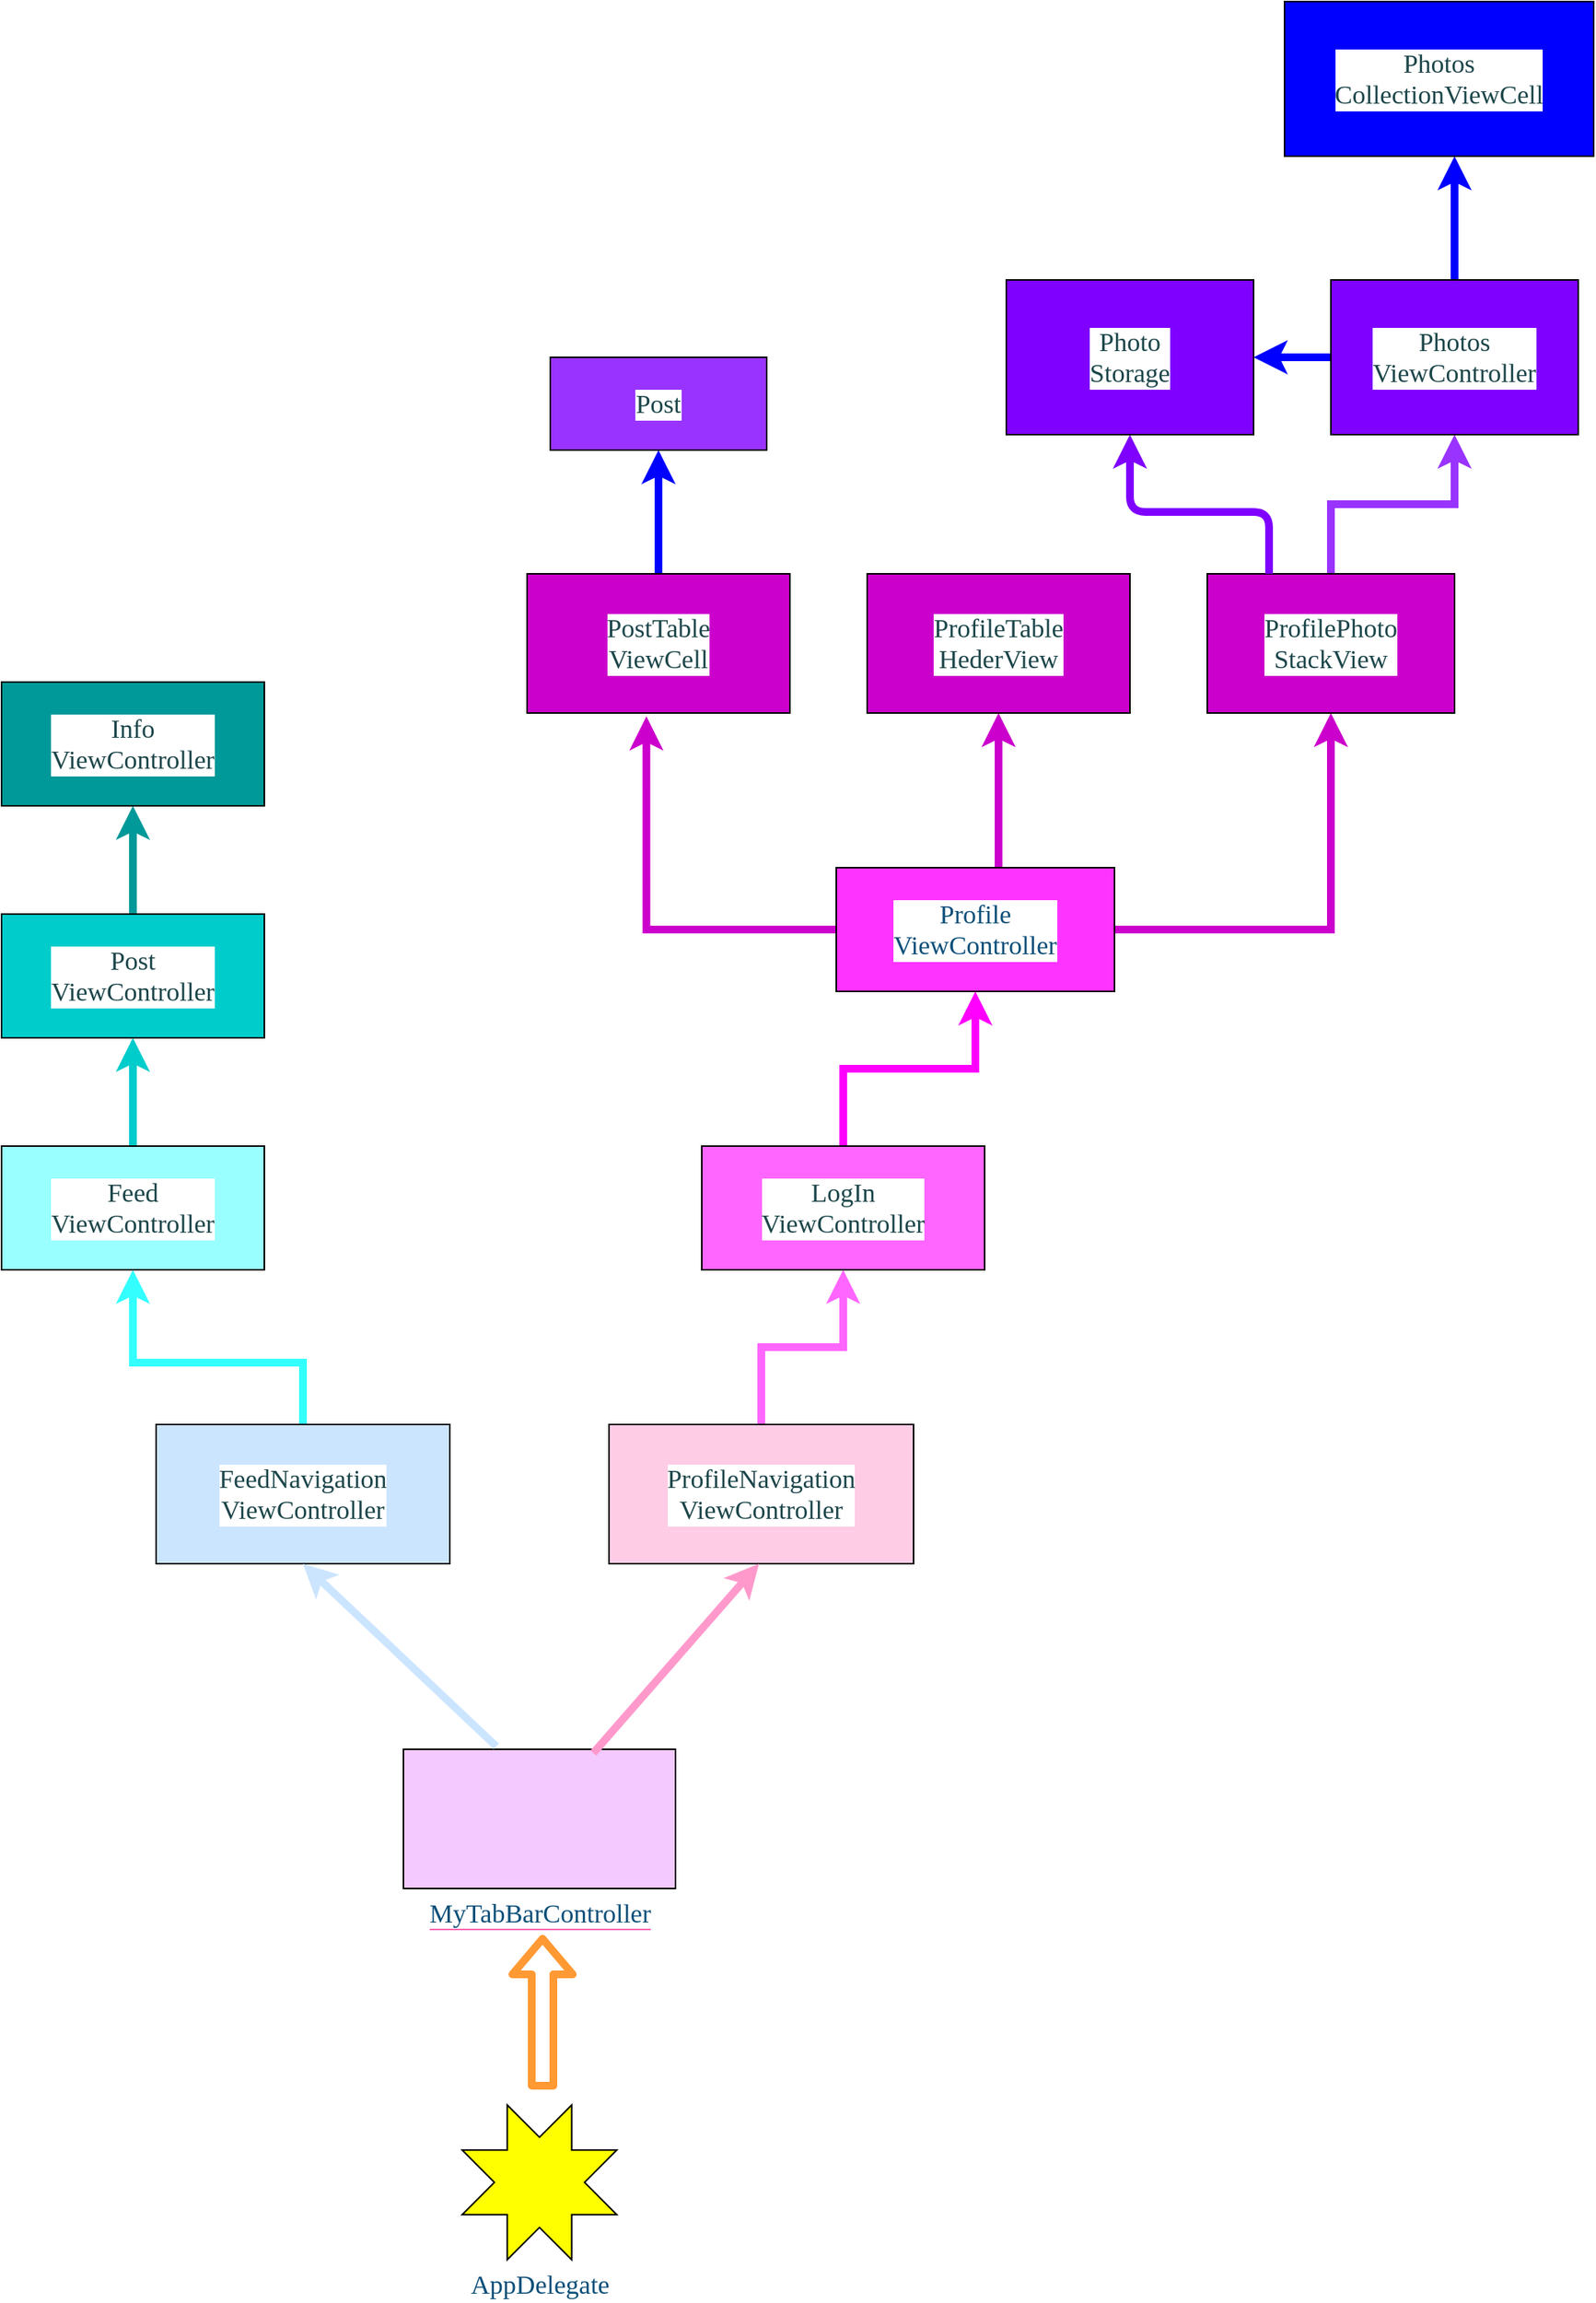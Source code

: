 <mxfile version="14.2.7" type="device"><diagram id="fyk3dpT253Hp2_UHXSo3" name="Page-1"><mxGraphModel dx="1320" dy="1059" grid="1" gridSize="10" guides="1" tooltips="1" connect="1" arrows="1" fold="1" page="1" pageScale="1" pageWidth="1169" pageHeight="1654" math="0" shadow="0"><root><mxCell id="0"/><mxCell id="1" parent="0"/><mxCell id="FFCe_5P1vn8OKbFixBM9-1" value="&lt;p class=&quot;p1&quot; style=&quot;margin: 0px; font-stretch: normal; font-size: 17px; line-height: normal; font-family: menlo; color: rgb(11, 79, 121);&quot;&gt;AppDelegate&lt;/p&gt;" style="verticalLabelPosition=bottom;verticalAlign=top;html=1;shape=mxgraph.basic.8_point_star;rotation=0;labelBackgroundColor=#ffffff;fillColor=#FFFF00;" vertex="1" parent="1"><mxGeometry x="428" y="1460" width="100" height="100" as="geometry"/></mxCell><mxCell id="FFCe_5P1vn8OKbFixBM9-2" value="&lt;meta charset=&quot;utf-8&quot;&gt;&lt;span style=&quot;color: rgb(11, 79, 121); font-family: menlo; font-size: 17px; font-style: normal; font-weight: 400; letter-spacing: normal; text-align: center; text-indent: 0px; text-transform: none; word-spacing: 0px; background-color: rgb(255, 255, 255); display: inline; float: none;&quot;&gt;MyTabBarController&lt;/span&gt;" style="verticalLabelPosition=bottom;verticalAlign=top;html=1;shape=mxgraph.basic.rect;fillColor2=none;strokeWidth=1;size=20;indent=5;labelBackgroundColor=#FF66B3;fillColor=#F3C9FF;" vertex="1" parent="1"><mxGeometry x="390" y="1230" width="176" height="90" as="geometry"/></mxCell><mxCell id="FFCe_5P1vn8OKbFixBM9-15" value="" style="edgeStyle=orthogonalEdgeStyle;rounded=0;orthogonalLoop=1;jettySize=auto;html=1;strokeWidth=5;strokeColor=#33FFFF;entryX=0.5;entryY=1;entryDx=0;entryDy=0;" edge="1" parent="1" source="FFCe_5P1vn8OKbFixBM9-5" target="FFCe_5P1vn8OKbFixBM9-12"><mxGeometry relative="1" as="geometry"><Array as="points"><mxPoint x="325" y="980"/><mxPoint x="215" y="980"/></Array></mxGeometry></mxCell><mxCell id="FFCe_5P1vn8OKbFixBM9-5" value="&lt;p class=&quot;p1&quot; style=&quot;margin: 0px ; font-stretch: normal ; font-size: 17px ; line-height: normal ; font-family: &amp;#34;menlo&amp;#34; ; color: rgb(28 , 70 , 74) ; background-color: rgb(255 , 255 , 255)&quot;&gt;FeedNavigation&lt;/p&gt;&lt;p class=&quot;p1&quot; style=&quot;margin: 0px ; font-stretch: normal ; font-size: 17px ; line-height: normal ; font-family: &amp;#34;menlo&amp;#34; ; color: rgb(28 , 70 , 74) ; background-color: rgb(255 , 255 , 255)&quot;&gt;ViewController&lt;/p&gt;" style="rounded=0;whiteSpace=wrap;html=1;labelBackgroundColor=#FF66B3;fillColor=#CCE5FF;" vertex="1" parent="1"><mxGeometry x="230" y="1020" width="190" height="90" as="geometry"/></mxCell><mxCell id="FFCe_5P1vn8OKbFixBM9-16" value="" style="edgeStyle=orthogonalEdgeStyle;rounded=0;orthogonalLoop=1;jettySize=auto;html=1;strokeWidth=5;strokeColor=#FF66FF;" edge="1" parent="1" source="FFCe_5P1vn8OKbFixBM9-7" target="FFCe_5P1vn8OKbFixBM9-14"><mxGeometry relative="1" as="geometry"/></mxCell><mxCell id="FFCe_5P1vn8OKbFixBM9-7" value="&lt;p class=&quot;p1&quot; style=&quot;margin: 0px ; font-stretch: normal ; font-size: 17px ; line-height: normal ; font-family: &amp;#34;menlo&amp;#34; ; color: rgb(28 , 70 , 74) ; background-color: rgb(255 , 255 , 255)&quot;&gt;ProfileNavigation&lt;/p&gt;&lt;p class=&quot;p1&quot; style=&quot;margin: 0px ; font-stretch: normal ; font-size: 17px ; line-height: normal ; font-family: &amp;#34;menlo&amp;#34; ; color: rgb(28 , 70 , 74) ; background-color: rgb(255 , 255 , 255)&quot;&gt;ViewController&lt;/p&gt;" style="rounded=0;whiteSpace=wrap;html=1;labelBackgroundColor=#FF66B3;fillColor=#FFCCE6;" vertex="1" parent="1"><mxGeometry x="523" y="1020" width="197" height="90" as="geometry"/></mxCell><mxCell id="FFCe_5P1vn8OKbFixBM9-8" value="" style="endArrow=classic;html=1;strokeColor=#FF99CC;strokeWidth=5;exitX=0.698;exitY=0.027;exitDx=0;exitDy=0;exitPerimeter=0;" edge="1" parent="1" source="FFCe_5P1vn8OKbFixBM9-2"><mxGeometry width="50" height="50" relative="1" as="geometry"><mxPoint x="590" y="1190" as="sourcePoint"/><mxPoint x="620" y="1110" as="targetPoint"/><Array as="points"/></mxGeometry></mxCell><mxCell id="FFCe_5P1vn8OKbFixBM9-9" value="" style="endArrow=classic;html=1;strokeWidth=5;strokeColor=#CCE5FF;entryX=0.5;entryY=1;entryDx=0;entryDy=0;exitX=0.341;exitY=-0.021;exitDx=0;exitDy=0;exitPerimeter=0;" edge="1" parent="1" source="FFCe_5P1vn8OKbFixBM9-2" target="FFCe_5P1vn8OKbFixBM9-5"><mxGeometry width="50" height="50" relative="1" as="geometry"><mxPoint x="400" y="1220" as="sourcePoint"/><mxPoint x="370" y="1140" as="targetPoint"/></mxGeometry></mxCell><mxCell id="FFCe_5P1vn8OKbFixBM9-40" value="" style="edgeStyle=orthogonalEdgeStyle;rounded=0;orthogonalLoop=1;jettySize=auto;html=1;strokeWidth=5;strokeColor=#00CCCC;" edge="1" parent="1" source="FFCe_5P1vn8OKbFixBM9-12" target="FFCe_5P1vn8OKbFixBM9-39"><mxGeometry relative="1" as="geometry"/></mxCell><mxCell id="FFCe_5P1vn8OKbFixBM9-12" value="&lt;p class=&quot;p1&quot; style=&quot;margin: 0px ; font-stretch: normal ; font-size: 17px ; line-height: normal ; font-family: &amp;#34;menlo&amp;#34; ; color: rgb(28 , 70 , 74) ; background-color: rgb(255 , 255 , 255)&quot;&gt;Feed&lt;/p&gt;&lt;p class=&quot;p1&quot; style=&quot;margin: 0px ; font-stretch: normal ; font-size: 17px ; line-height: normal ; font-family: &amp;#34;menlo&amp;#34; ; color: rgb(28 , 70 , 74) ; background-color: rgb(255 , 255 , 255)&quot;&gt;ViewController&lt;/p&gt;" style="rounded=0;whiteSpace=wrap;html=1;labelBackgroundColor=#FF66B3;fillColor=#99FFFF;" vertex="1" parent="1"><mxGeometry x="130" y="840" width="170" height="80" as="geometry"/></mxCell><mxCell id="FFCe_5P1vn8OKbFixBM9-18" value="" style="edgeStyle=orthogonalEdgeStyle;rounded=0;orthogonalLoop=1;jettySize=auto;html=1;strokeWidth=5;strokeColor=#FF00FF;entryX=0.5;entryY=1;entryDx=0;entryDy=0;" edge="1" parent="1" source="FFCe_5P1vn8OKbFixBM9-14" target="FFCe_5P1vn8OKbFixBM9-17"><mxGeometry relative="1" as="geometry"><mxPoint x="700.0" y="750" as="targetPoint"/></mxGeometry></mxCell><mxCell id="FFCe_5P1vn8OKbFixBM9-14" value="&lt;p class=&quot;p1&quot; style=&quot;margin: 0px ; font-stretch: normal ; font-size: 17px ; line-height: normal ; font-family: &amp;#34;menlo&amp;#34; ; color: rgb(28 , 70 , 74) ; background-color: rgb(255 , 255 , 255)&quot;&gt;LogIn&lt;/p&gt;&lt;p class=&quot;p1&quot; style=&quot;margin: 0px ; font-stretch: normal ; font-size: 17px ; line-height: normal ; font-family: &amp;#34;menlo&amp;#34; ; color: rgb(28 , 70 , 74) ; background-color: rgb(255 , 255 , 255)&quot;&gt;ViewController&lt;/p&gt;" style="rounded=0;whiteSpace=wrap;html=1;labelBackgroundColor=#FF66B3;fillColor=#FF66FF;" vertex="1" parent="1"><mxGeometry x="583" y="840" width="183" height="80" as="geometry"/></mxCell><mxCell id="FFCe_5P1vn8OKbFixBM9-22" value="" style="edgeStyle=orthogonalEdgeStyle;rounded=0;orthogonalLoop=1;jettySize=auto;html=1;strokeWidth=5;strokeColor=#CC00CC;" edge="1" parent="1" source="FFCe_5P1vn8OKbFixBM9-17" target="FFCe_5P1vn8OKbFixBM9-21"><mxGeometry relative="1" as="geometry"><Array as="points"><mxPoint x="775" y="630"/><mxPoint x="775" y="630"/></Array></mxGeometry></mxCell><mxCell id="FFCe_5P1vn8OKbFixBM9-23" style="edgeStyle=orthogonalEdgeStyle;rounded=0;orthogonalLoop=1;jettySize=auto;html=1;entryX=0.454;entryY=1.024;entryDx=0;entryDy=0;entryPerimeter=0;strokeWidth=5;strokeColor=#CC00CC;" edge="1" parent="1" source="FFCe_5P1vn8OKbFixBM9-17" target="FFCe_5P1vn8OKbFixBM9-19"><mxGeometry relative="1" as="geometry"/></mxCell><mxCell id="FFCe_5P1vn8OKbFixBM9-24" style="edgeStyle=orthogonalEdgeStyle;rounded=0;orthogonalLoop=1;jettySize=auto;html=1;entryX=0.5;entryY=1;entryDx=0;entryDy=0;strokeWidth=5;strokeColor=#CC00CC;" edge="1" parent="1" source="FFCe_5P1vn8OKbFixBM9-17" target="FFCe_5P1vn8OKbFixBM9-20"><mxGeometry relative="1" as="geometry"/></mxCell><mxCell id="FFCe_5P1vn8OKbFixBM9-17" value="&lt;p class=&quot;p1&quot; style=&quot;margin: 0px ; font-stretch: normal ; font-size: 17px ; line-height: normal ; font-family: &amp;#34;menlo&amp;#34; ; color: rgb(11 , 79 , 121) ; background-color: rgb(255 , 255 , 255)&quot;&gt;Profile&lt;/p&gt;&lt;p class=&quot;p1&quot; style=&quot;margin: 0px ; font-stretch: normal ; font-size: 17px ; line-height: normal ; font-family: &amp;#34;menlo&amp;#34; ; color: rgb(11 , 79 , 121) ; background-color: rgb(255 , 255 , 255)&quot;&gt;ViewController&lt;/p&gt;" style="rounded=0;whiteSpace=wrap;html=1;labelBackgroundColor=#FF66B3;fillColor=#FF33FF;" vertex="1" parent="1"><mxGeometry x="670" y="660" width="180" height="80" as="geometry"/></mxCell><mxCell id="FFCe_5P1vn8OKbFixBM9-35" value="" style="edgeStyle=orthogonalEdgeStyle;rounded=0;orthogonalLoop=1;jettySize=auto;html=1;strokeColor=#0000FF;strokeWidth=5;" edge="1" parent="1" source="FFCe_5P1vn8OKbFixBM9-19" target="FFCe_5P1vn8OKbFixBM9-34"><mxGeometry relative="1" as="geometry"/></mxCell><mxCell id="FFCe_5P1vn8OKbFixBM9-19" value="&lt;p class=&quot;p1&quot; style=&quot;margin: 0px ; font-stretch: normal ; font-size: 17px ; line-height: normal ; font-family: &amp;#34;menlo&amp;#34; ; color: rgb(28 , 70 , 74) ; background-color: rgb(255 , 255 , 255)&quot;&gt;PostTable&lt;/p&gt;&lt;p class=&quot;p1&quot; style=&quot;margin: 0px ; font-stretch: normal ; font-size: 17px ; line-height: normal ; font-family: &amp;#34;menlo&amp;#34; ; color: rgb(28 , 70 , 74) ; background-color: rgb(255 , 255 , 255)&quot;&gt;ViewCell&lt;/p&gt;" style="rounded=0;whiteSpace=wrap;html=1;labelBackgroundColor=#FF66B3;fillColor=#CC00CC;" vertex="1" parent="1"><mxGeometry x="470" y="470" width="170" height="90" as="geometry"/></mxCell><mxCell id="FFCe_5P1vn8OKbFixBM9-26" value="" style="edgeStyle=orthogonalEdgeStyle;rounded=0;orthogonalLoop=1;jettySize=auto;html=1;strokeWidth=5;strokeColor=#9933FF;" edge="1" parent="1" source="FFCe_5P1vn8OKbFixBM9-20" target="FFCe_5P1vn8OKbFixBM9-25"><mxGeometry relative="1" as="geometry"/></mxCell><mxCell id="FFCe_5P1vn8OKbFixBM9-20" value="&lt;p class=&quot;p1&quot; style=&quot;margin: 0px ; font-stretch: normal ; font-size: 17px ; line-height: normal ; font-family: &amp;#34;menlo&amp;#34; ; color: rgb(28 , 70 , 74) ; background-color: rgb(255 , 255 , 255)&quot;&gt;ProfilePhoto&lt;/p&gt;&lt;p class=&quot;p1&quot; style=&quot;margin: 0px ; font-stretch: normal ; font-size: 17px ; line-height: normal ; font-family: &amp;#34;menlo&amp;#34; ; color: rgb(28 , 70 , 74) ; background-color: rgb(255 , 255 , 255)&quot;&gt;StackView&lt;/p&gt;" style="rounded=0;whiteSpace=wrap;html=1;labelBackgroundColor=#FF66B3;fillColor=#CC00CC;" vertex="1" parent="1"><mxGeometry x="910" y="470" width="160" height="90" as="geometry"/></mxCell><mxCell id="FFCe_5P1vn8OKbFixBM9-21" value="&lt;p class=&quot;p1&quot; style=&quot;margin: 0px ; font-stretch: normal ; font-size: 17px ; line-height: normal ; font-family: &amp;#34;menlo&amp;#34; ; color: rgb(28 , 70 , 74) ; background-color: rgb(255 , 255 , 255)&quot;&gt;ProfileTable&lt;/p&gt;&lt;p class=&quot;p1&quot; style=&quot;margin: 0px ; font-stretch: normal ; font-size: 17px ; line-height: normal ; font-family: &amp;#34;menlo&amp;#34; ; color: rgb(28 , 70 , 74) ; background-color: rgb(255 , 255 , 255)&quot;&gt;HederView&lt;/p&gt;" style="rounded=0;whiteSpace=wrap;html=1;labelBackgroundColor=#FF66B3;fillColor=#CC00CC;" vertex="1" parent="1"><mxGeometry x="690" y="470" width="170" height="90" as="geometry"/></mxCell><mxCell id="FFCe_5P1vn8OKbFixBM9-31" value="" style="edgeStyle=orthogonalEdgeStyle;rounded=0;orthogonalLoop=1;jettySize=auto;html=1;strokeWidth=5;strokeColor=#0000FF;" edge="1" parent="1" source="FFCe_5P1vn8OKbFixBM9-25" target="FFCe_5P1vn8OKbFixBM9-30"><mxGeometry relative="1" as="geometry"><Array as="points"><mxPoint x="1070" y="220"/><mxPoint x="1070" y="220"/></Array></mxGeometry></mxCell><mxCell id="FFCe_5P1vn8OKbFixBM9-33" value="" style="edgeStyle=orthogonalEdgeStyle;rounded=0;orthogonalLoop=1;jettySize=auto;html=1;strokeColor=#0000FF;strokeWidth=5;" edge="1" parent="1" source="FFCe_5P1vn8OKbFixBM9-25" target="FFCe_5P1vn8OKbFixBM9-29"><mxGeometry relative="1" as="geometry"/></mxCell><mxCell id="FFCe_5P1vn8OKbFixBM9-25" value="&lt;p class=&quot;p1&quot; style=&quot;margin: 0px ; font-stretch: normal ; font-size: 17px ; line-height: normal ; font-family: &amp;#34;menlo&amp;#34; ; color: rgb(28 , 70 , 74) ; background-color: rgb(255 , 255 , 255)&quot;&gt;Photos&lt;/p&gt;&lt;p class=&quot;p1&quot; style=&quot;margin: 0px ; font-stretch: normal ; font-size: 17px ; line-height: normal ; font-family: &amp;#34;menlo&amp;#34; ; color: rgb(28 , 70 , 74) ; background-color: rgb(255 , 255 , 255)&quot;&gt;ViewController&lt;/p&gt;" style="rounded=0;whiteSpace=wrap;html=1;labelBackgroundColor=#FF66B3;fillColor=#7F00FF;" vertex="1" parent="1"><mxGeometry x="990" y="280" width="160" height="100" as="geometry"/></mxCell><mxCell id="FFCe_5P1vn8OKbFixBM9-28" value="" style="endArrow=classic;html=1;strokeWidth=5;entryX=0.5;entryY=1;entryDx=0;entryDy=0;exitX=0.25;exitY=0;exitDx=0;exitDy=0;strokeColor=#7F00FF;" edge="1" parent="1" source="FFCe_5P1vn8OKbFixBM9-20" target="FFCe_5P1vn8OKbFixBM9-29"><mxGeometry width="50" height="50" relative="1" as="geometry"><mxPoint x="930" y="460" as="sourcePoint"/><mxPoint x="880" y="420" as="targetPoint"/><Array as="points"><mxPoint x="950" y="430"/><mxPoint x="860" y="430"/></Array></mxGeometry></mxCell><mxCell id="FFCe_5P1vn8OKbFixBM9-29" value="&lt;p class=&quot;p1&quot; style=&quot;margin: 0px ; font-stretch: normal ; font-size: 17px ; line-height: normal ; font-family: &amp;#34;menlo&amp;#34; ; color: rgb(28 , 70 , 74) ; background-color: rgb(255 , 255 , 255)&quot;&gt;Photo&lt;/p&gt;&lt;p class=&quot;p1&quot; style=&quot;margin: 0px ; font-stretch: normal ; font-size: 17px ; line-height: normal ; font-family: &amp;#34;menlo&amp;#34; ; color: rgb(28 , 70 , 74) ; background-color: rgb(255 , 255 , 255)&quot;&gt;Storage&lt;/p&gt;" style="rounded=0;whiteSpace=wrap;html=1;fillColor=#7F00FF;" vertex="1" parent="1"><mxGeometry x="780" y="280" width="160" height="100" as="geometry"/></mxCell><mxCell id="FFCe_5P1vn8OKbFixBM9-30" value="&lt;p class=&quot;p1&quot; style=&quot;margin: 0px ; font-stretch: normal ; font-size: 17px ; line-height: normal ; font-family: &amp;#34;menlo&amp;#34; ; color: rgb(28 , 70 , 74) ; background-color: rgb(255 , 255 , 255)&quot;&gt;Photos&lt;/p&gt;&lt;p class=&quot;p1&quot; style=&quot;margin: 0px ; font-stretch: normal ; font-size: 17px ; line-height: normal ; font-family: &amp;#34;menlo&amp;#34; ; color: rgb(28 , 70 , 74) ; background-color: rgb(255 , 255 , 255)&quot;&gt;CollectionViewCell&lt;/p&gt;" style="rounded=0;whiteSpace=wrap;html=1;labelBackgroundColor=#FF66B3;fillColor=#0000FF;" vertex="1" parent="1"><mxGeometry x="960" y="100" width="200" height="100" as="geometry"/></mxCell><mxCell id="FFCe_5P1vn8OKbFixBM9-34" value="&lt;p class=&quot;p1&quot; style=&quot;margin: 0px ; font-stretch: normal ; font-size: 17px ; line-height: normal ; font-family: &amp;#34;menlo&amp;#34; ; color: rgb(28 , 70 , 74) ; background-color: rgb(255 , 255 , 255)&quot;&gt;Post&lt;/p&gt;" style="rounded=0;whiteSpace=wrap;html=1;labelBackgroundColor=#FF66B3;fillColor=#9933FF;" vertex="1" parent="1"><mxGeometry x="485" y="330" width="140" height="60" as="geometry"/></mxCell><mxCell id="FFCe_5P1vn8OKbFixBM9-38" value="" style="shape=flexArrow;endArrow=classic;html=1;strokeWidth=5;strokeColor=#FF9933;" edge="1" parent="1"><mxGeometry width="50" height="50" relative="1" as="geometry"><mxPoint x="480" y="1450" as="sourcePoint"/><mxPoint x="480" y="1350" as="targetPoint"/></mxGeometry></mxCell><mxCell id="FFCe_5P1vn8OKbFixBM9-42" value="" style="edgeStyle=orthogonalEdgeStyle;rounded=0;orthogonalLoop=1;jettySize=auto;html=1;strokeWidth=5;strokeColor=#009999;" edge="1" parent="1" source="FFCe_5P1vn8OKbFixBM9-39" target="FFCe_5P1vn8OKbFixBM9-41"><mxGeometry relative="1" as="geometry"/></mxCell><mxCell id="FFCe_5P1vn8OKbFixBM9-39" value="&lt;p class=&quot;p1&quot; style=&quot;margin: 0px ; font-stretch: normal ; font-size: 17px ; line-height: normal ; font-family: &amp;#34;menlo&amp;#34; ; color: rgb(28 , 70 , 74) ; background-color: rgb(255 , 255 , 255)&quot;&gt;Post&lt;/p&gt;&lt;p class=&quot;p1&quot; style=&quot;margin: 0px ; font-stretch: normal ; font-size: 17px ; line-height: normal ; font-family: &amp;#34;menlo&amp;#34; ; color: rgb(28 , 70 , 74) ; background-color: rgb(255 , 255 , 255)&quot;&gt;ViewController&lt;/p&gt;" style="rounded=0;whiteSpace=wrap;html=1;labelBackgroundColor=#FF66B3;fillColor=#00CCCC;" vertex="1" parent="1"><mxGeometry x="130" y="690" width="170" height="80" as="geometry"/></mxCell><mxCell id="FFCe_5P1vn8OKbFixBM9-41" value="&lt;p class=&quot;p1&quot; style=&quot;margin: 0px ; font-stretch: normal ; font-size: 17px ; line-height: normal ; font-family: &amp;#34;menlo&amp;#34; ; color: rgb(28 , 70 , 74) ; background-color: rgb(255 , 255 , 255)&quot;&gt;Info&lt;/p&gt;&lt;p class=&quot;p1&quot; style=&quot;margin: 0px ; font-stretch: normal ; font-size: 17px ; line-height: normal ; font-family: &amp;#34;menlo&amp;#34; ; color: rgb(28 , 70 , 74) ; background-color: rgb(255 , 255 , 255)&quot;&gt;ViewController&lt;/p&gt;" style="rounded=0;whiteSpace=wrap;html=1;labelBackgroundColor=#FF66B3;fillColor=#009999;" vertex="1" parent="1"><mxGeometry x="130" y="540" width="170" height="80" as="geometry"/></mxCell></root></mxGraphModel></diagram></mxfile>